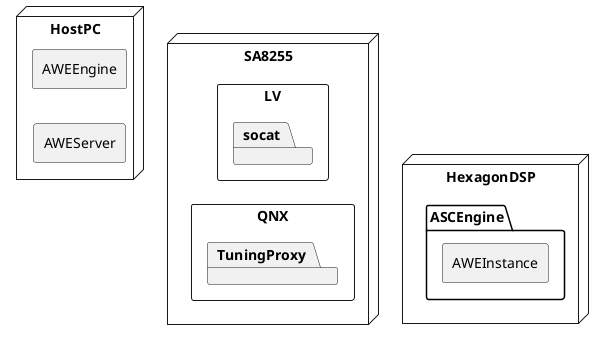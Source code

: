 @startuml
left to right direction
node HostPC{
    rectangle AWEEngine
    rectangle AWEServer
}

node SA8255 {
    rectangle LV {
        Package socat
    }
    rectangle QNX {
        Package TuningProxy
    }
}

node HexagonDSP {
    Package ASCEngine {
        rectangle AWEInstance
    }
}


AWEServer -[hidden]- socat
TuningProxy -[hidden]- AWEInstance

@enduml
